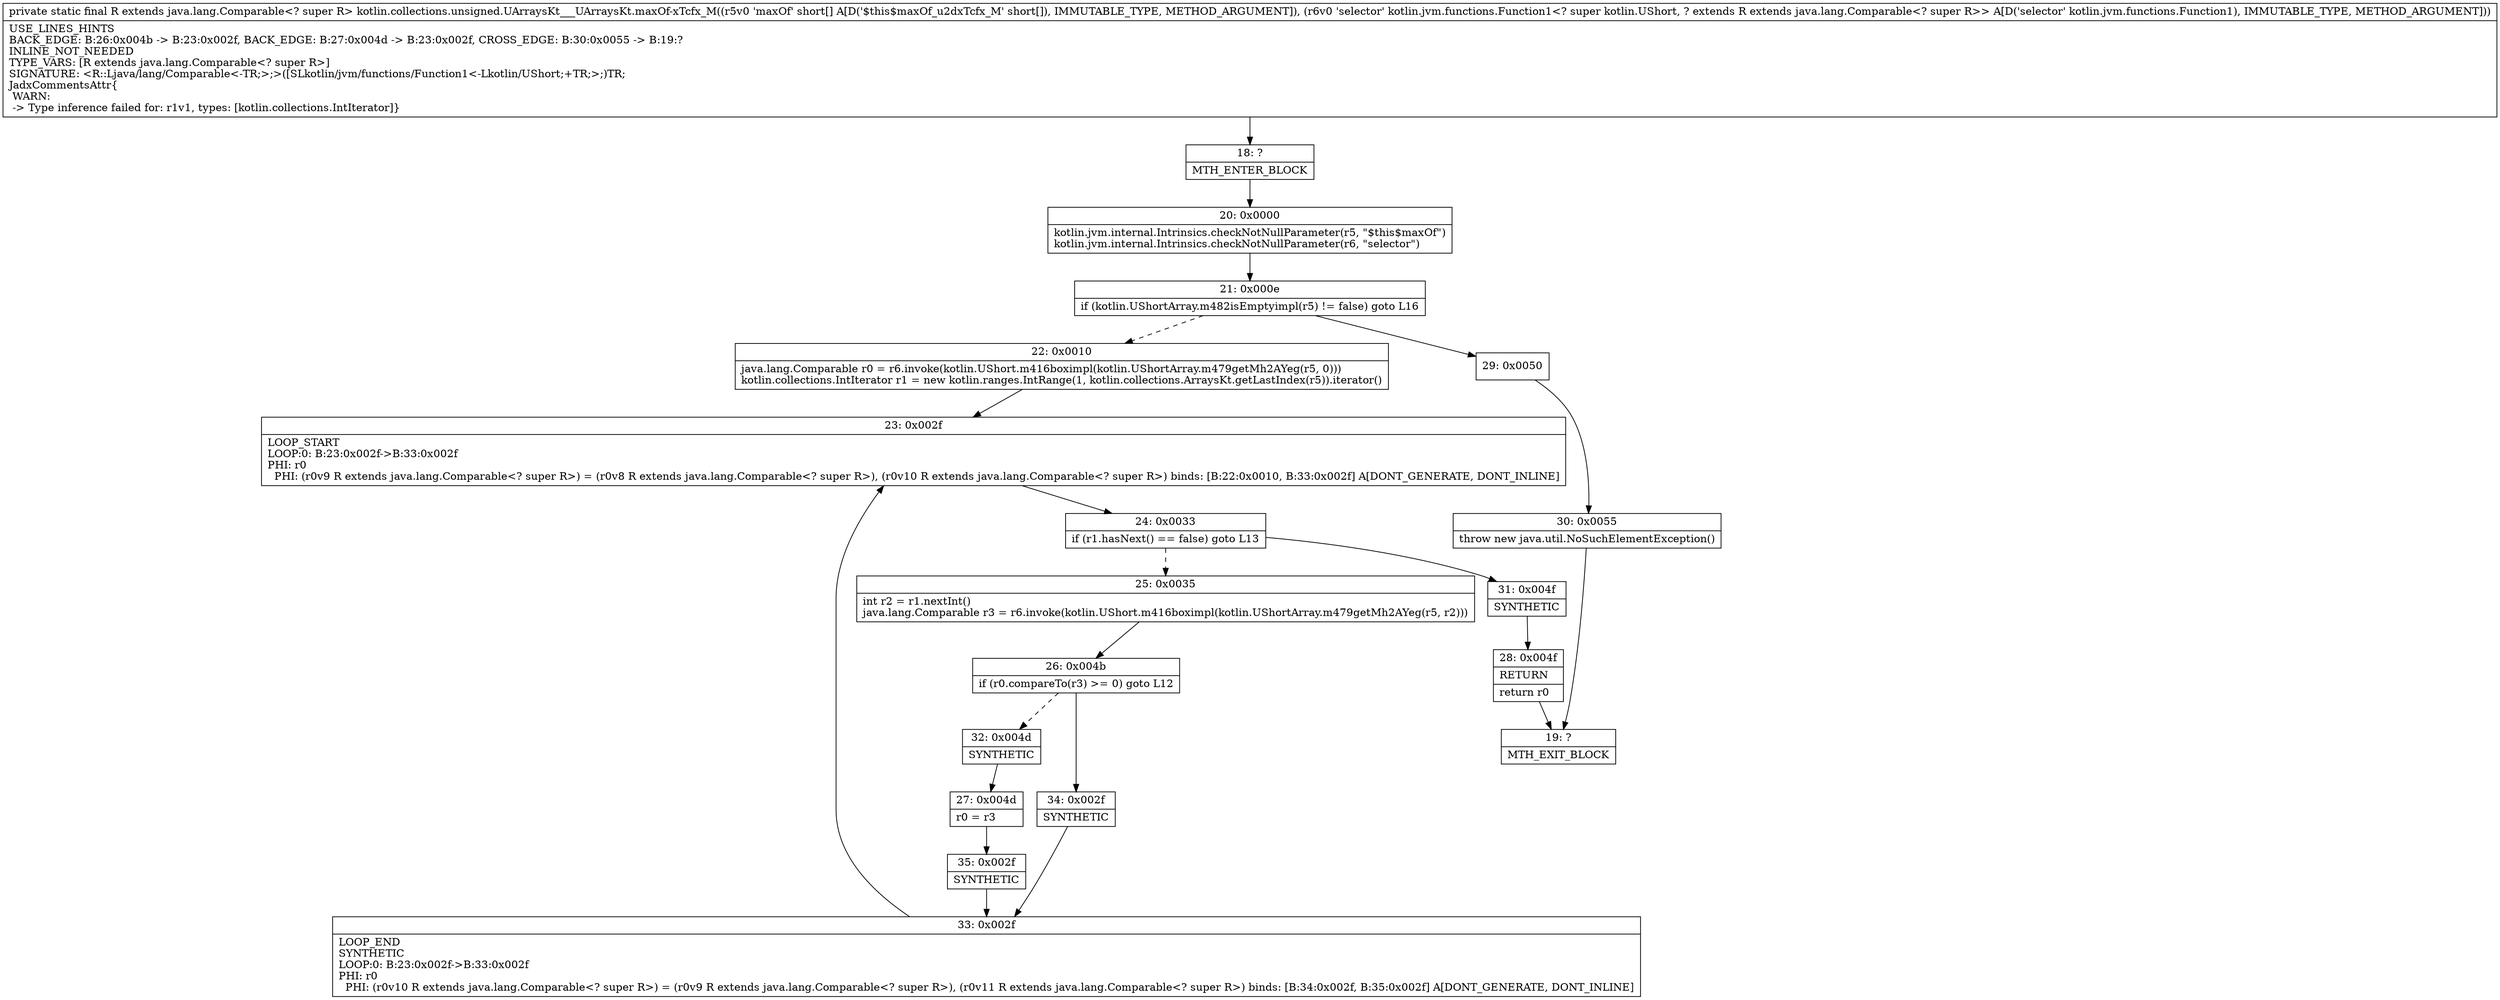 digraph "CFG forkotlin.collections.unsigned.UArraysKt___UArraysKt.maxOf\-xTcfx_M([SLkotlin\/jvm\/functions\/Function1;)Ljava\/lang\/Comparable;" {
Node_18 [shape=record,label="{18\:\ ?|MTH_ENTER_BLOCK\l}"];
Node_20 [shape=record,label="{20\:\ 0x0000|kotlin.jvm.internal.Intrinsics.checkNotNullParameter(r5, \"$this$maxOf\")\lkotlin.jvm.internal.Intrinsics.checkNotNullParameter(r6, \"selector\")\l}"];
Node_21 [shape=record,label="{21\:\ 0x000e|if (kotlin.UShortArray.m482isEmptyimpl(r5) != false) goto L16\l}"];
Node_22 [shape=record,label="{22\:\ 0x0010|java.lang.Comparable r0 = r6.invoke(kotlin.UShort.m416boximpl(kotlin.UShortArray.m479getMh2AYeg(r5, 0)))\lkotlin.collections.IntIterator r1 = new kotlin.ranges.IntRange(1, kotlin.collections.ArraysKt.getLastIndex(r5)).iterator()\l}"];
Node_23 [shape=record,label="{23\:\ 0x002f|LOOP_START\lLOOP:0: B:23:0x002f\-\>B:33:0x002f\lPHI: r0 \l  PHI: (r0v9 R extends java.lang.Comparable\<? super R\>) = (r0v8 R extends java.lang.Comparable\<? super R\>), (r0v10 R extends java.lang.Comparable\<? super R\>) binds: [B:22:0x0010, B:33:0x002f] A[DONT_GENERATE, DONT_INLINE]\l}"];
Node_24 [shape=record,label="{24\:\ 0x0033|if (r1.hasNext() == false) goto L13\l}"];
Node_25 [shape=record,label="{25\:\ 0x0035|int r2 = r1.nextInt()\ljava.lang.Comparable r3 = r6.invoke(kotlin.UShort.m416boximpl(kotlin.UShortArray.m479getMh2AYeg(r5, r2)))\l}"];
Node_26 [shape=record,label="{26\:\ 0x004b|if (r0.compareTo(r3) \>= 0) goto L12\l}"];
Node_32 [shape=record,label="{32\:\ 0x004d|SYNTHETIC\l}"];
Node_27 [shape=record,label="{27\:\ 0x004d|r0 = r3\l}"];
Node_35 [shape=record,label="{35\:\ 0x002f|SYNTHETIC\l}"];
Node_33 [shape=record,label="{33\:\ 0x002f|LOOP_END\lSYNTHETIC\lLOOP:0: B:23:0x002f\-\>B:33:0x002f\lPHI: r0 \l  PHI: (r0v10 R extends java.lang.Comparable\<? super R\>) = (r0v9 R extends java.lang.Comparable\<? super R\>), (r0v11 R extends java.lang.Comparable\<? super R\>) binds: [B:34:0x002f, B:35:0x002f] A[DONT_GENERATE, DONT_INLINE]\l}"];
Node_34 [shape=record,label="{34\:\ 0x002f|SYNTHETIC\l}"];
Node_31 [shape=record,label="{31\:\ 0x004f|SYNTHETIC\l}"];
Node_28 [shape=record,label="{28\:\ 0x004f|RETURN\l|return r0\l}"];
Node_19 [shape=record,label="{19\:\ ?|MTH_EXIT_BLOCK\l}"];
Node_29 [shape=record,label="{29\:\ 0x0050}"];
Node_30 [shape=record,label="{30\:\ 0x0055|throw new java.util.NoSuchElementException()\l}"];
MethodNode[shape=record,label="{private static final R extends java.lang.Comparable\<? super R\> kotlin.collections.unsigned.UArraysKt___UArraysKt.maxOf\-xTcfx_M((r5v0 'maxOf' short[] A[D('$this$maxOf_u2dxTcfx_M' short[]), IMMUTABLE_TYPE, METHOD_ARGUMENT]), (r6v0 'selector' kotlin.jvm.functions.Function1\<? super kotlin.UShort, ? extends R extends java.lang.Comparable\<? super R\>\> A[D('selector' kotlin.jvm.functions.Function1), IMMUTABLE_TYPE, METHOD_ARGUMENT]))  | USE_LINES_HINTS\lBACK_EDGE: B:26:0x004b \-\> B:23:0x002f, BACK_EDGE: B:27:0x004d \-\> B:23:0x002f, CROSS_EDGE: B:30:0x0055 \-\> B:19:?\lINLINE_NOT_NEEDED\lTYPE_VARS: [R extends java.lang.Comparable\<? super R\>]\lSIGNATURE: \<R::Ljava\/lang\/Comparable\<\-TR;\>;\>([SLkotlin\/jvm\/functions\/Function1\<\-Lkotlin\/UShort;+TR;\>;)TR;\lJadxCommentsAttr\{\l WARN: \l \-\> Type inference failed for: r1v1, types: [kotlin.collections.IntIterator]\}\l}"];
MethodNode -> Node_18;Node_18 -> Node_20;
Node_20 -> Node_21;
Node_21 -> Node_22[style=dashed];
Node_21 -> Node_29;
Node_22 -> Node_23;
Node_23 -> Node_24;
Node_24 -> Node_25[style=dashed];
Node_24 -> Node_31;
Node_25 -> Node_26;
Node_26 -> Node_32[style=dashed];
Node_26 -> Node_34;
Node_32 -> Node_27;
Node_27 -> Node_35;
Node_35 -> Node_33;
Node_33 -> Node_23;
Node_34 -> Node_33;
Node_31 -> Node_28;
Node_28 -> Node_19;
Node_29 -> Node_30;
Node_30 -> Node_19;
}

